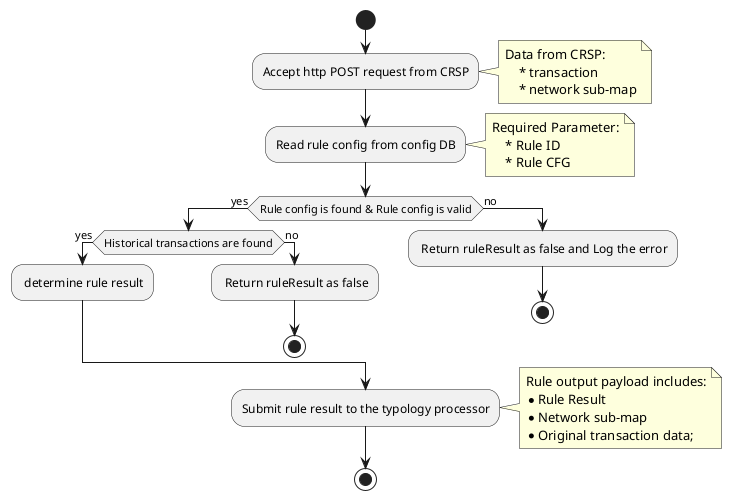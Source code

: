 @startuml rule016
start
:Accept http POST request from CRSP;
    note right
        Data from CRSP:
            * transaction
            * network sub-map
    end note
:Read rule config from config DB;
    note right
        Required Parameter:
            * Rule ID
            * Rule CFG
    end note
if (Rule config is found & Rule config is valid) then (yes)
  if (Historical transactions are found) then (yes)
   : determine rule result;
  else (no)
   : Return ruleResult as false;
   stop
  endif
else (no)
  : Return ruleResult as false and Log the error;
  stop
endif
:Submit rule result to the typology processor;
note right
    Rule output payload includes:
    * Rule Result
    * Network sub-map
    * Original transaction data;
end note
stop
@enduml
